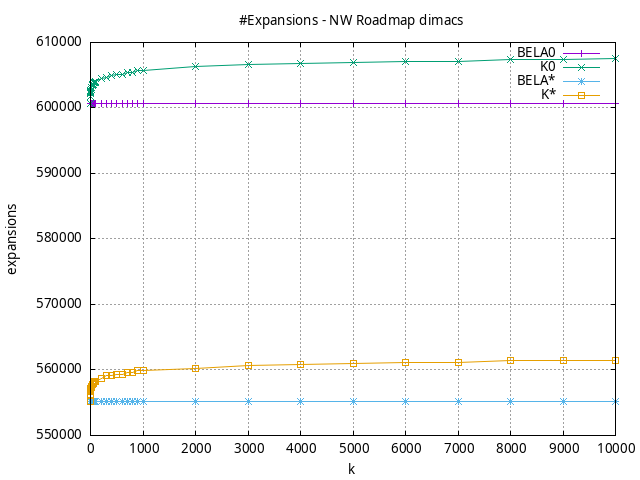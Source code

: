 #!/usr/bin/gnuplot
# -*- coding: utf-8 -*-
#
# results/roadmap/dimacs/NW/USA-road-d.NW.mixed.expansions.gnuplot
#
# Started on 01/09/2024 14:44:58
# Author: Carlos Linares López
set grid
set xlabel "k"
set ylabel "expansions"

set title "#Expansions - NW Roadmap dimacs"

set terminal png enhanced font "Ariel,10"
set output 'USA-road-d.NW.mixed.expansions.png'

plot "-" title "BELA0"      with linesp, "-" title "K0"      with linesp, "-" title "BELA*"      with linesp, "-" title "K*"      with linesp

	1 600665.5
	2 600666.78
	3 600668.49
	4 600669.48
	5 600671.19
	6 600671.72
	7 600672.68
	8 600673.07
	9 600673.79
	10 600674.19
	20 600678.7
	30 600681.45
	40 600683.14
	50 600684.93
	60 600686.31
	70 600687.38
	80 600688.54
	90 600689.62
	100 600690.45
	200 600695.93
	300 600699.39
	400 600702.08
	500 600704.01
	600 600705.67
	700 600707.15
	800 600708.43
	900 600709.59
	1000 600710.45
	2000 600717.38
	3000 600721.54
	4000 600724.66
	5000 600726.8
	6000 600728.83
	7000 600730.47
	8000 600731.89
	9000 600732.96
	10000 600734.15
end
	1 600667.78
	2 601683.61
	3 602201.99
	4 602318.31
	5 602593.05
	6 602617.1
	7 602635.3
	8 602666.11
	9 602728.85
	10 602896.95
	20 603117.02
	30 603395.38
	40 603563.08
	50 603659.85
	60 603822.98
	70 603872.1
	80 603930.52
	90 603965.92
	100 603975.15
	200 604509.23
	300 604665.09
	400 604936.59
	500 605094.97
	600 605153.95
	700 605455.78
	800 605476.31
	900 605757.09
	1000 605795.84
	2000 606272.82
	3000 606647.94
	4000 606766.41
	5000 606926.35
	6000 607150.75
	7000 607174.85
	8000 607423.82
	9000 607452.25
	10000 607481.16
end
	1 555170.26
	2 555171.18
	3 555172.77
	4 555173.51
	5 555174.71
	6 555175.25
	7 555176.3
	8 555176.69
	9 555177.56
	10 555177.94
	20 555182.11
	30 555184.4
	40 555185.92
	50 555187.35
	60 555188.36
	70 555189.26
	80 555190.21
	90 555190.97
	100 555191.71
	200 555197.01
	300 555200.0
	400 555202.38
	500 555204.07
	600 555205.37
	700 555206.61
	800 555207.78
	900 555208.76
	1000 555209.69
	2000 555215.68
	3000 555219.18
	4000 555221.55
	5000 555223.91
	6000 555225.44
	7000 555226.98
	8000 555228.38
	9000 555229.39
	10000 555230.47
end
	1 555172.2
	2 556218.92
	3 556698.62
	4 556814.06
	5 557054.5
	6 557073.5
	7 557087.89
	8 557111.43
	9 557161.17
	10 557288.22
	20 557488.15
	30 557716.72
	40 557850.96
	50 557942.52
	60 558123.62
	70 558177.31
	80 558245.04
	90 558268.81
	100 558281.34
	200 558774.69
	300 559154.12
	400 559172.98
	500 559324.19
	600 559379.51
	700 559613.75
	800 559643.14
	900 559877.98
	1000 559927.37
	2000 560291.33
	3000 560695.42
	4000 560824.29
	5000 560974.45
	6000 561142.08
	7000 561174.2
	8000 561384.85
	9000 561414.58
	10000 561440.55
end
